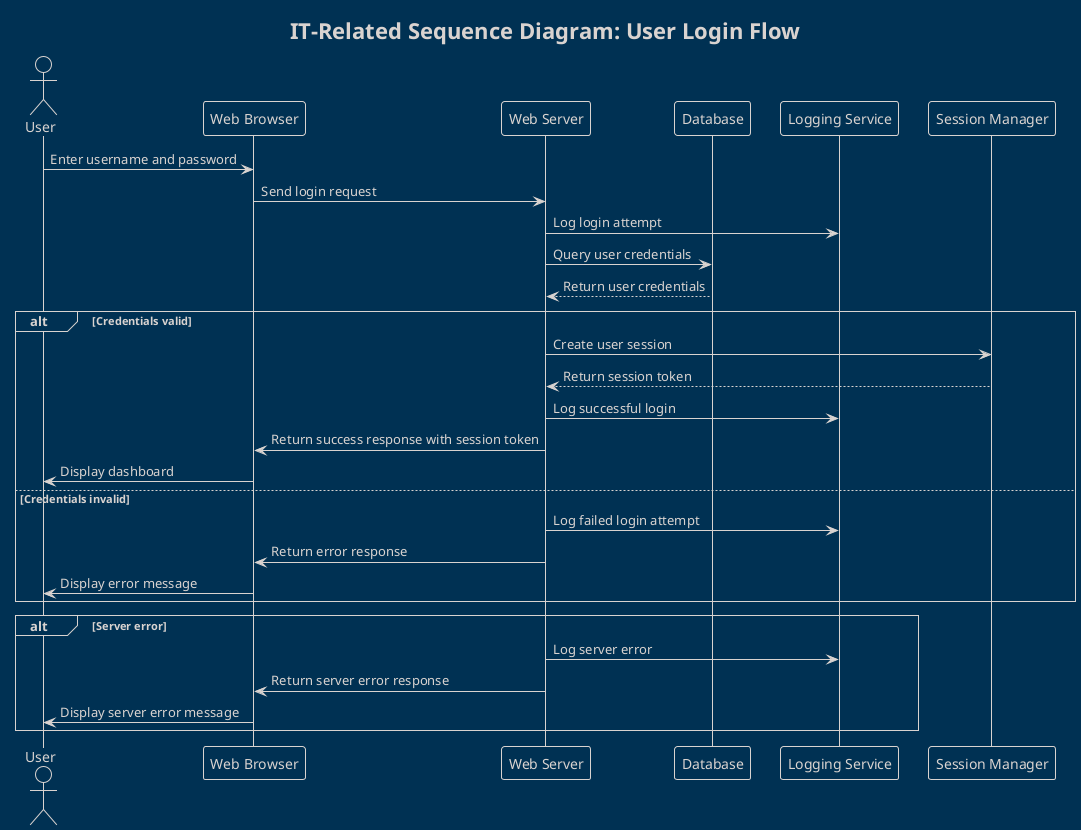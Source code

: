 @startuml
!theme blueprint

title IT-Related Sequence Diagram: User Login Flow

actor User
participant "Web Browser" as Browser
participant "Web Server" as Server
participant "Database" as DB
participant "Logging Service" as Logger
participant "Session Manager" as Session

User -> Browser : Enter username and password
Browser -> Server : Send login request
Server -> Logger : Log login attempt
Server -> DB : Query user credentials
DB --> Server : Return user credentials
alt Credentials valid
    Server -> Session : Create user session
    Session --> Server : Return session token
    Server -> Logger : Log successful login
    Server -> Browser : Return success response with session token
    Browser -> User : Display dashboard
else Credentials invalid
    Server -> Logger : Log failed login attempt
    Server -> Browser : Return error response
    Browser -> User : Display error message
end

alt Server error
    Server -> Logger : Log server error
    Server -> Browser : Return server error response
    Browser -> User : Display server error message
end

@enduml
